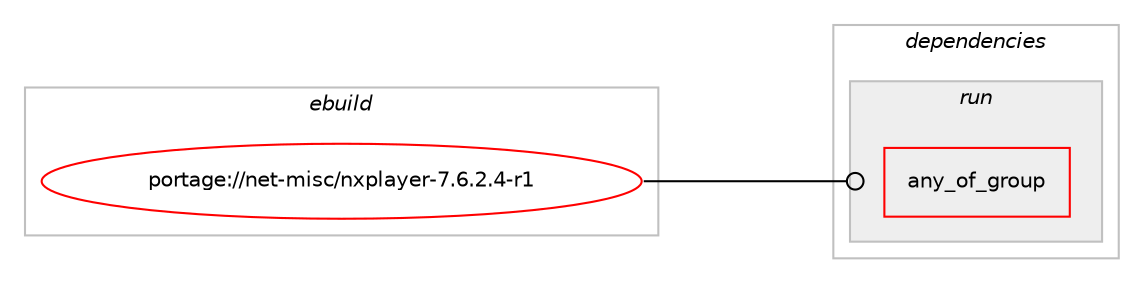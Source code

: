 digraph prolog {

# *************
# Graph options
# *************

newrank=true;
concentrate=true;
compound=true;
graph [rankdir=LR,fontname=Helvetica,fontsize=10,ranksep=1.5];#, ranksep=2.5, nodesep=0.2];
edge  [arrowhead=vee];
node  [fontname=Helvetica,fontsize=10];

# **********
# The ebuild
# **********

subgraph cluster_leftcol {
color=gray;
rank=same;
label=<<i>ebuild</i>>;
id [label="portage://net-misc/nxplayer-7.6.2.4-r1", color=red, width=4, href="../net-misc/nxplayer-7.6.2.4-r1.svg"];
}

# ****************
# The dependencies
# ****************

subgraph cluster_midcol {
color=gray;
label=<<i>dependencies</i>>;
subgraph cluster_compile {
fillcolor="#eeeeee";
style=filled;
label=<<i>compile</i>>;
}
subgraph cluster_compileandrun {
fillcolor="#eeeeee";
style=filled;
label=<<i>compile and run</i>>;
}
subgraph cluster_run {
fillcolor="#eeeeee";
style=filled;
label=<<i>run</i>>;
subgraph any37 {
dependency3872 [label=<<TABLE BORDER="0" CELLBORDER="1" CELLSPACING="0" CELLPADDING="4"><TR><TD CELLPADDING="10">any_of_group</TD></TR></TABLE>>, shape=none, color=red];# *** BEGIN UNKNOWN DEPENDENCY TYPE (TODO) ***
# dependency3872 -> package_dependency(portage://net-misc/nxplayer-7.6.2.4-r1,run,no,sys-libs,libxcrypt,none,[,,],[],[use(enable(compat),none)])
# *** END UNKNOWN DEPENDENCY TYPE (TODO) ***

# *** BEGIN UNKNOWN DEPENDENCY TYPE (TODO) ***
# dependency3872 -> package_dependency(portage://net-misc/nxplayer-7.6.2.4-r1,run,no,sys-libs,glibc,none,[,,],[],[use(enable(crypt),negative)])
# *** END UNKNOWN DEPENDENCY TYPE (TODO) ***

}
id:e -> dependency3872:w [weight=20,style="solid",arrowhead="odot"];
# *** BEGIN UNKNOWN DEPENDENCY TYPE (TODO) ***
# id -> package_dependency(portage://net-misc/nxplayer-7.6.2.4-r1,run,no,dev-libs,glib,none,[,,],[slot(2)],[])
# *** END UNKNOWN DEPENDENCY TYPE (TODO) ***

# *** BEGIN UNKNOWN DEPENDENCY TYPE (TODO) ***
# id -> package_dependency(portage://net-misc/nxplayer-7.6.2.4-r1,run,no,dev-libs,openssl,none,[,,],[slot(0)],[])
# *** END UNKNOWN DEPENDENCY TYPE (TODO) ***

}
}

# **************
# The candidates
# **************

subgraph cluster_choices {
rank=same;
color=gray;
label=<<i>candidates</i>>;

}

}
